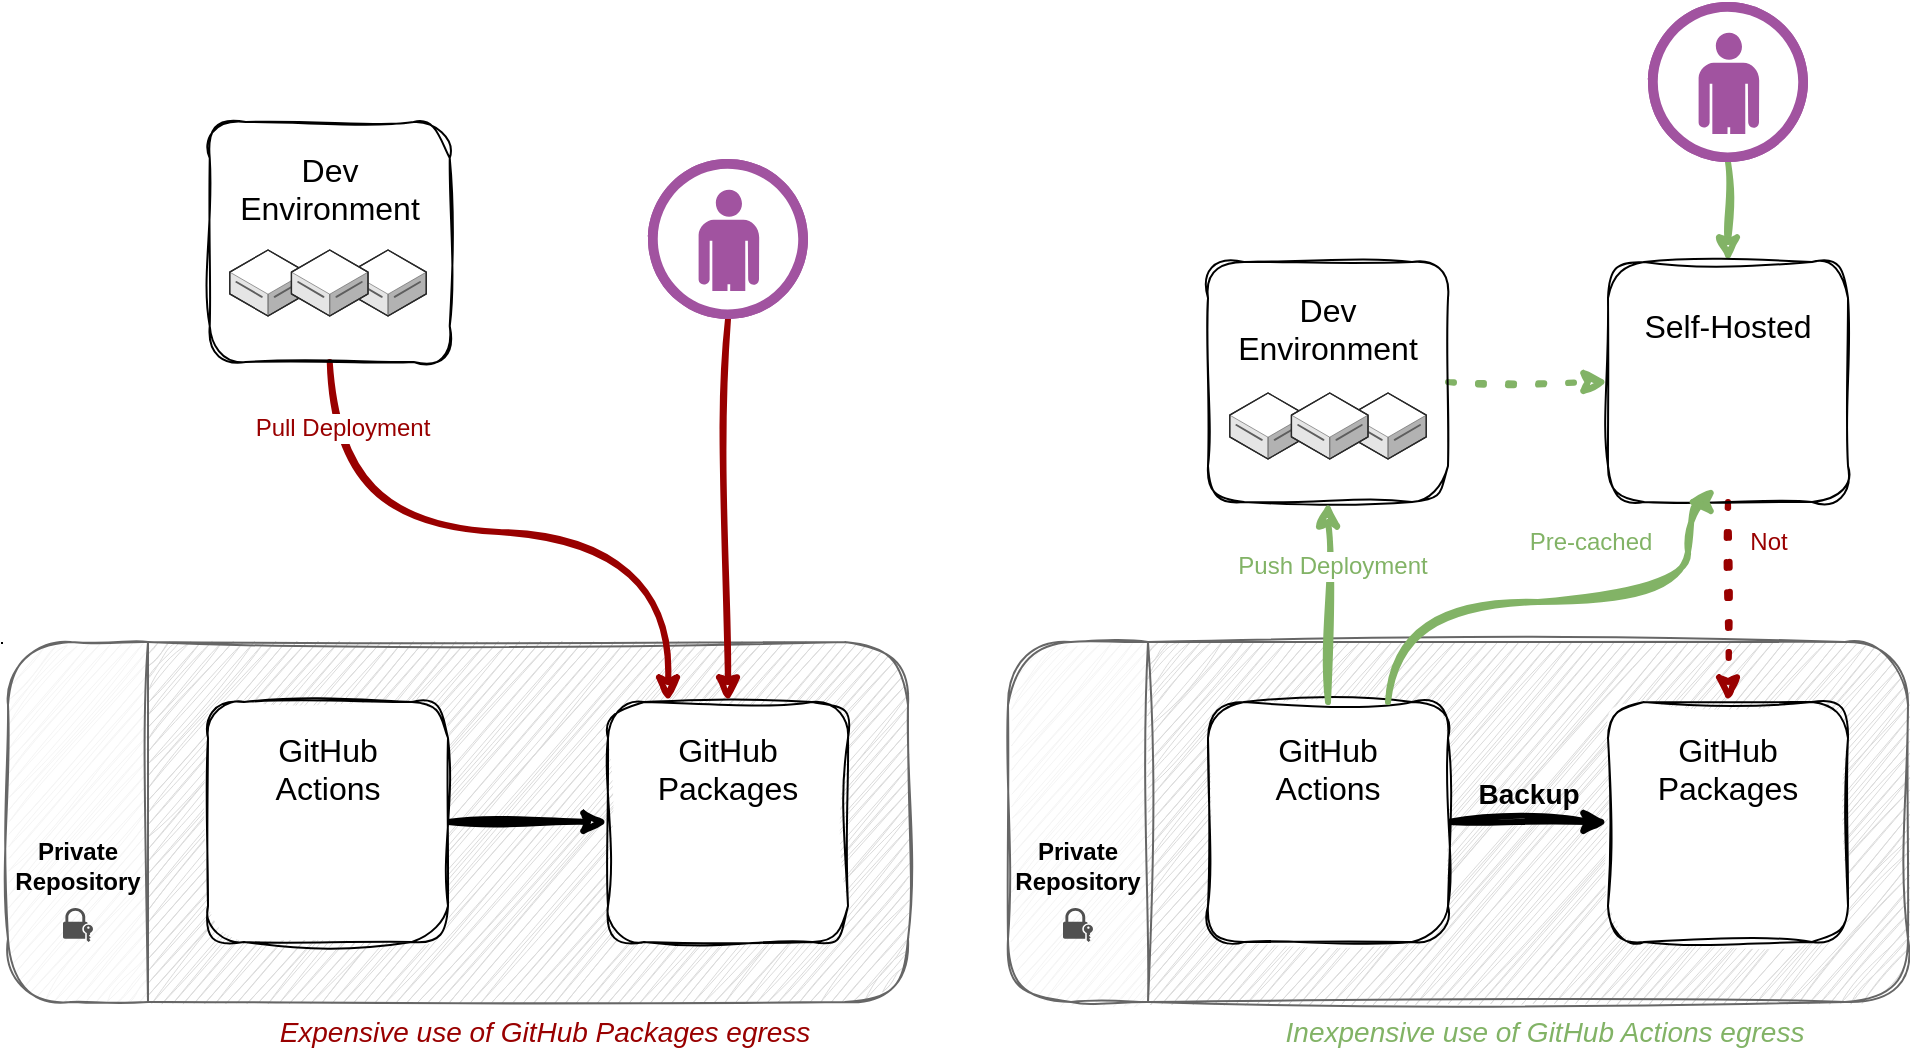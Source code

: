 <mxfile version="24.2.5" type="github">
  <diagram name="Page-1" id="1pSw0mMazfSblqHfW_n3">
    <mxGraphModel dx="1105" dy="721" grid="1" gridSize="10" guides="1" tooltips="1" connect="1" arrows="1" fold="1" page="1" pageScale="1" pageWidth="850" pageHeight="1100" math="0" shadow="0">
      <root>
        <mxCell id="0" />
        <mxCell id="1" parent="0" />
        <mxCell id="poqatU7U9Uyuya-eAcOq-8" value="" style="swimlane;horizontal=0;whiteSpace=wrap;html=1;rounded=1;glass=0;fillColor=#f5f5f5;strokeColor=#666666;shadow=0;startSize=70;align=left;fontSize=16;textDirection=ltr;direction=east;sketch=1;curveFitting=1;jiggle=2;swimlaneFillColor=#DBDBDB;fontColor=#333333;" vertex="1" parent="1">
          <mxGeometry x="90" y="340" width="450" height="180" as="geometry" />
        </mxCell>
        <mxCell id="poqatU7U9Uyuya-eAcOq-9" value="" style="shape=image;html=1;verticalAlign=top;verticalLabelPosition=bottom;labelBackgroundColor=#ffffff;imageAspect=0;aspect=fixed;image=https://cdn4.iconfinder.com/data/icons/ionicons/512/icon-social-github-128.png" vertex="1" parent="poqatU7U9Uyuya-eAcOq-8">
          <mxGeometry x="10" y="20" width="50" height="50" as="geometry" />
        </mxCell>
        <mxCell id="poqatU7U9Uyuya-eAcOq-10" value="&lt;font style=&quot;font-size: 16px;&quot;&gt;GitHub Packages&lt;/font&gt;" style="rounded=1;whiteSpace=wrap;html=1;sketch=1;curveFitting=1;jiggle=2;horizontal=1;verticalAlign=top;spacingTop=8;" vertex="1" parent="poqatU7U9Uyuya-eAcOq-8">
          <mxGeometry x="300" y="30" width="120" height="120" as="geometry" />
        </mxCell>
        <mxCell id="poqatU7U9Uyuya-eAcOq-4" value="" style="shape=image;verticalLabelPosition=bottom;labelBackgroundColor=default;verticalAlign=top;aspect=fixed;imageAspect=0;image=https://speedmedia.jfrog.com/08612fe1-9391-4cf3-ac1a-6dd49c36b276/https://media.jfrog.com/wp-content/uploads/2017/11/20133118/Maven-2.png;" vertex="1" parent="poqatU7U9Uyuya-eAcOq-8">
          <mxGeometry x="315.43" y="90" width="89.14" height="40" as="geometry" />
        </mxCell>
        <mxCell id="poqatU7U9Uyuya-eAcOq-13" style="edgeStyle=orthogonalEdgeStyle;rounded=0;orthogonalLoop=1;jettySize=auto;html=1;exitX=1;exitY=0.5;exitDx=0;exitDy=0;entryX=0;entryY=0.5;entryDx=0;entryDy=0;sketch=1;curveFitting=1;jiggle=2;flowAnimation=0;strokeWidth=3;fillColor=#d5e8d4;strokeColor=#000000;" edge="1" parent="poqatU7U9Uyuya-eAcOq-8" source="poqatU7U9Uyuya-eAcOq-12" target="poqatU7U9Uyuya-eAcOq-10">
          <mxGeometry relative="1" as="geometry" />
        </mxCell>
        <mxCell id="poqatU7U9Uyuya-eAcOq-12" value="&lt;font style=&quot;font-size: 16px;&quot;&gt;GitHub&lt;/font&gt;&lt;div&gt;&lt;font style=&quot;font-size: 16px;&quot;&gt;Actions&lt;/font&gt;&lt;/div&gt;" style="rounded=1;whiteSpace=wrap;html=1;sketch=1;curveFitting=1;jiggle=2;horizontal=1;verticalAlign=top;spacingTop=8;" vertex="1" parent="poqatU7U9Uyuya-eAcOq-8">
          <mxGeometry x="100" y="30" width="120" height="120" as="geometry" />
        </mxCell>
        <mxCell id="poqatU7U9Uyuya-eAcOq-7" value="" style="shape=image;imageAspect=0;aspect=fixed;verticalLabelPosition=bottom;verticalAlign=top;image=https://github.githubassets.com/assets/actions-icon-actions-61925a4b8822.svg;" vertex="1" parent="poqatU7U9Uyuya-eAcOq-8">
          <mxGeometry x="138" y="90" width="44" height="44" as="geometry" />
        </mxCell>
        <mxCell id="poqatU7U9Uyuya-eAcOq-36" value="" style="sketch=0;pointerEvents=1;shadow=0;dashed=0;html=1;strokeColor=none;fillColor=#505050;labelPosition=center;verticalLabelPosition=bottom;verticalAlign=top;outlineConnect=0;align=center;shape=mxgraph.office.security.lock_with_key_security;" vertex="1" parent="poqatU7U9Uyuya-eAcOq-8">
          <mxGeometry x="27.5" y="133" width="15" height="17" as="geometry" />
        </mxCell>
        <mxCell id="poqatU7U9Uyuya-eAcOq-37" value="Private&lt;br&gt;Repository" style="text;html=1;align=center;verticalAlign=middle;whiteSpace=wrap;rounded=0;spacingLeft=0;fontStyle=1" vertex="1" parent="poqatU7U9Uyuya-eAcOq-8">
          <mxGeometry x="5" y="97" width="60" height="30" as="geometry" />
        </mxCell>
        <mxCell id="poqatU7U9Uyuya-eAcOq-66" style="edgeStyle=orthogonalEdgeStyle;rounded=0;orthogonalLoop=1;jettySize=auto;html=1;exitX=0.5;exitY=1;exitDx=0;exitDy=0;exitPerimeter=0;entryX=0.5;entryY=0;entryDx=0;entryDy=0;strokeColor=#990000;strokeWidth=3;sketch=1;curveFitting=1;jiggle=2;" edge="1" parent="1" source="poqatU7U9Uyuya-eAcOq-14" target="poqatU7U9Uyuya-eAcOq-10">
          <mxGeometry relative="1" as="geometry" />
        </mxCell>
        <mxCell id="poqatU7U9Uyuya-eAcOq-14" value="" style="verticalLabelPosition=bottom;sketch=0;html=1;fillColor=#A153A0;strokeColor=#ffffff;verticalAlign=top;align=center;points=[[0,0.5,0],[0.125,0.25,0],[0.25,0,0],[0.5,0,0],[0.75,0,0],[0.875,0.25,0],[1,0.5,0],[0.875,0.75,0],[0.75,1,0],[0.5,1,0],[0.125,0.75,0]];pointerEvents=1;shape=mxgraph.cisco_safe.compositeIcon;bgIcon=ellipse;resIcon=mxgraph.cisco_safe.design.user;" vertex="1" parent="1">
          <mxGeometry x="410" y="98.5" width="80" height="80" as="geometry" />
        </mxCell>
        <mxCell id="poqatU7U9Uyuya-eAcOq-38" value="" style="swimlane;horizontal=0;whiteSpace=wrap;html=1;rounded=1;glass=0;fillColor=#f5f5f5;strokeColor=#666666;shadow=0;startSize=70;align=left;fontSize=16;textDirection=ltr;direction=east;sketch=1;curveFitting=1;jiggle=2;swimlaneFillColor=#DBDBDB;fontColor=#333333;" vertex="1" parent="1">
          <mxGeometry x="590" y="340" width="450" height="180" as="geometry" />
        </mxCell>
        <mxCell id="poqatU7U9Uyuya-eAcOq-39" value="" style="shape=image;html=1;verticalAlign=top;verticalLabelPosition=bottom;labelBackgroundColor=#ffffff;imageAspect=0;aspect=fixed;image=https://cdn4.iconfinder.com/data/icons/ionicons/512/icon-social-github-128.png" vertex="1" parent="poqatU7U9Uyuya-eAcOq-38">
          <mxGeometry x="10" y="20" width="50" height="50" as="geometry" />
        </mxCell>
        <mxCell id="poqatU7U9Uyuya-eAcOq-40" value="&lt;font style=&quot;font-size: 16px;&quot;&gt;GitHub Packages&lt;/font&gt;" style="rounded=1;whiteSpace=wrap;html=1;sketch=1;curveFitting=1;jiggle=2;horizontal=1;verticalAlign=top;spacingTop=8;" vertex="1" parent="poqatU7U9Uyuya-eAcOq-38">
          <mxGeometry x="300" y="30" width="120" height="120" as="geometry" />
        </mxCell>
        <mxCell id="poqatU7U9Uyuya-eAcOq-41" value="" style="shape=image;verticalLabelPosition=bottom;labelBackgroundColor=default;verticalAlign=top;aspect=fixed;imageAspect=0;image=https://speedmedia.jfrog.com/08612fe1-9391-4cf3-ac1a-6dd49c36b276/https://media.jfrog.com/wp-content/uploads/2017/11/20133118/Maven-2.png;" vertex="1" parent="poqatU7U9Uyuya-eAcOq-38">
          <mxGeometry x="315.43" y="90" width="89.14" height="40" as="geometry" />
        </mxCell>
        <mxCell id="poqatU7U9Uyuya-eAcOq-42" style="edgeStyle=orthogonalEdgeStyle;rounded=0;orthogonalLoop=1;jettySize=auto;html=1;exitX=1;exitY=0.5;exitDx=0;exitDy=0;entryX=0;entryY=0.5;entryDx=0;entryDy=0;sketch=1;curveFitting=1;jiggle=2;flowAnimation=0;strokeWidth=3;fillColor=#d5e8d4;strokeColor=#000000;" edge="1" parent="poqatU7U9Uyuya-eAcOq-38" source="poqatU7U9Uyuya-eAcOq-43" target="poqatU7U9Uyuya-eAcOq-40">
          <mxGeometry relative="1" as="geometry" />
        </mxCell>
        <mxCell id="poqatU7U9Uyuya-eAcOq-58" value="Backup" style="edgeLabel;html=1;align=center;verticalAlign=middle;resizable=0;points=[];fontColor=#000000;labelBackgroundColor=none;fontStyle=1;fontSize=14;spacingTop=12;textShadow=0;" vertex="1" connectable="0" parent="poqatU7U9Uyuya-eAcOq-42">
          <mxGeometry x="-0.1" y="-4" relative="1" as="geometry">
            <mxPoint x="4" y="-24" as="offset" />
          </mxGeometry>
        </mxCell>
        <mxCell id="poqatU7U9Uyuya-eAcOq-43" value="&lt;font style=&quot;font-size: 16px;&quot;&gt;GitHub&lt;/font&gt;&lt;div&gt;&lt;font style=&quot;font-size: 16px;&quot;&gt;Actions&lt;/font&gt;&lt;/div&gt;" style="rounded=1;whiteSpace=wrap;html=1;sketch=1;curveFitting=1;jiggle=2;horizontal=1;verticalAlign=top;spacingTop=8;" vertex="1" parent="poqatU7U9Uyuya-eAcOq-38">
          <mxGeometry x="100" y="30" width="120" height="120" as="geometry" />
        </mxCell>
        <mxCell id="poqatU7U9Uyuya-eAcOq-44" value="" style="shape=image;imageAspect=0;aspect=fixed;verticalLabelPosition=bottom;verticalAlign=top;image=https://github.githubassets.com/assets/actions-icon-actions-61925a4b8822.svg;" vertex="1" parent="poqatU7U9Uyuya-eAcOq-38">
          <mxGeometry x="138" y="90" width="44" height="44" as="geometry" />
        </mxCell>
        <mxCell id="poqatU7U9Uyuya-eAcOq-45" value="" style="sketch=0;pointerEvents=1;shadow=0;dashed=0;html=1;strokeColor=none;fillColor=#505050;labelPosition=center;verticalLabelPosition=bottom;verticalAlign=top;outlineConnect=0;align=center;shape=mxgraph.office.security.lock_with_key_security;" vertex="1" parent="poqatU7U9Uyuya-eAcOq-38">
          <mxGeometry x="27.5" y="133" width="15" height="17" as="geometry" />
        </mxCell>
        <mxCell id="poqatU7U9Uyuya-eAcOq-46" value="Private&lt;br&gt;Repository" style="text;html=1;align=center;verticalAlign=middle;whiteSpace=wrap;rounded=0;spacingLeft=0;fontStyle=1" vertex="1" parent="poqatU7U9Uyuya-eAcOq-38">
          <mxGeometry x="5" y="97" width="60" height="30" as="geometry" />
        </mxCell>
        <mxCell id="poqatU7U9Uyuya-eAcOq-64" style="edgeStyle=orthogonalEdgeStyle;rounded=0;orthogonalLoop=1;jettySize=auto;html=1;entryX=0.5;entryY=0;entryDx=0;entryDy=0;fillColor=#d5e8d4;strokeColor=#82b366;strokeWidth=3;sketch=1;curveFitting=1;jiggle=2;" edge="1" parent="1" source="poqatU7U9Uyuya-eAcOq-50" target="poqatU7U9Uyuya-eAcOq-52">
          <mxGeometry relative="1" as="geometry" />
        </mxCell>
        <mxCell id="poqatU7U9Uyuya-eAcOq-50" value="" style="verticalLabelPosition=bottom;sketch=0;html=1;fillColor=#A153A0;strokeColor=#ffffff;verticalAlign=top;align=center;points=[[0,0.5,0],[0.125,0.25,0],[0.25,0,0],[0.5,0,0],[0.75,0,0],[0.875,0.25,0],[1,0.5,0],[0.875,0.75,0],[0.75,1,0],[0.5,1,0],[0.125,0.75,0]];pointerEvents=1;shape=mxgraph.cisco_safe.compositeIcon;bgIcon=ellipse;resIcon=mxgraph.cisco_safe.design.user;" vertex="1" parent="1">
          <mxGeometry x="910" y="20" width="80" height="80" as="geometry" />
        </mxCell>
        <mxCell id="poqatU7U9Uyuya-eAcOq-51" style="edgeStyle=orthogonalEdgeStyle;rounded=0;orthogonalLoop=1;jettySize=auto;html=1;exitX=0.5;exitY=1;exitDx=0;exitDy=0;entryX=0.5;entryY=0;entryDx=0;entryDy=0;strokeColor=#990000;sketch=1;curveFitting=1;jiggle=2;strokeWidth=3;dashed=1;dashPattern=1 4;" edge="1" parent="1" source="poqatU7U9Uyuya-eAcOq-52" target="poqatU7U9Uyuya-eAcOq-40">
          <mxGeometry relative="1" as="geometry" />
        </mxCell>
        <mxCell id="poqatU7U9Uyuya-eAcOq-80" value="Not" style="edgeLabel;html=1;align=center;verticalAlign=middle;resizable=0;points=[];fontSize=12;fontColor=#990000;" vertex="1" connectable="0" parent="poqatU7U9Uyuya-eAcOq-51">
          <mxGeometry x="-0.54" y="1" relative="1" as="geometry">
            <mxPoint x="19" y="-3" as="offset" />
          </mxGeometry>
        </mxCell>
        <mxCell id="poqatU7U9Uyuya-eAcOq-52" value="&lt;div&gt;&lt;font style=&quot;font-size: 16px;&quot;&gt;Self-Hosted&lt;/font&gt;&lt;/div&gt;" style="rounded=1;whiteSpace=wrap;html=1;sketch=1;curveFitting=1;jiggle=2;horizontal=1;verticalAlign=top;spacingTop=16;fillColor=none;" vertex="1" parent="1">
          <mxGeometry x="890" y="150" width="120" height="120" as="geometry" />
        </mxCell>
        <mxCell id="poqatU7U9Uyuya-eAcOq-53" value="" style="shape=image;verticalLabelPosition=bottom;labelBackgroundColor=default;verticalAlign=top;aspect=fixed;imageAspect=0;image=https://speedmedia.jfrog.com/08612fe1-9391-4cf3-ac1a-6dd49c36b276/https://media.jfrog.com/wp-content/uploads/2021/12/29113553/jfrog-logo-2022.svg;" vertex="1" parent="1">
          <mxGeometry x="919.09" y="200" width="61.82" height="60" as="geometry" />
        </mxCell>
        <mxCell id="poqatU7U9Uyuya-eAcOq-72" style="edgeStyle=orthogonalEdgeStyle;rounded=0;orthogonalLoop=1;jettySize=auto;html=1;exitX=1;exitY=0.5;exitDx=0;exitDy=0;entryX=0;entryY=0.5;entryDx=0;entryDy=0;fontColor=#82B366;labelBackgroundColor=none;sketch=1;curveFitting=1;jiggle=2;strokeWidth=3;fillColor=#d5e8d4;strokeColor=#82b366;dashed=1;dashPattern=1 4;" edge="1" parent="1" source="poqatU7U9Uyuya-eAcOq-54" target="poqatU7U9Uyuya-eAcOq-52">
          <mxGeometry relative="1" as="geometry" />
        </mxCell>
        <mxCell id="poqatU7U9Uyuya-eAcOq-54" value="&lt;font style=&quot;font-size: 16px;&quot;&gt;Dev&lt;br&gt;Environment&lt;/font&gt;" style="rounded=1;whiteSpace=wrap;html=1;sketch=1;curveFitting=1;jiggle=2;horizontal=1;verticalAlign=top;spacingTop=8;fillColor=none;" vertex="1" parent="1">
          <mxGeometry x="690" y="150" width="120" height="120" as="geometry" />
        </mxCell>
        <mxCell id="poqatU7U9Uyuya-eAcOq-55" value="" style="verticalLabelPosition=bottom;html=1;verticalAlign=top;strokeWidth=1;align=center;outlineConnect=0;dashed=0;outlineConnect=0;shape=mxgraph.aws3d.dataServer;strokeColor=#5E5E5E;aspect=fixed;" vertex="1" parent="1">
          <mxGeometry x="700.86" y="215.5" width="38.29" height="33" as="geometry" />
        </mxCell>
        <mxCell id="poqatU7U9Uyuya-eAcOq-56" style="edgeStyle=orthogonalEdgeStyle;rounded=0;orthogonalLoop=1;jettySize=auto;html=1;exitX=0.5;exitY=0;exitDx=0;exitDy=0;entryX=0.5;entryY=1;entryDx=0;entryDy=0;strokeWidth=3;sketch=1;curveFitting=1;jiggle=2;fillColor=#d5e8d4;strokeColor=#82b366;" edge="1" parent="1" source="poqatU7U9Uyuya-eAcOq-43" target="poqatU7U9Uyuya-eAcOq-54">
          <mxGeometry relative="1" as="geometry" />
        </mxCell>
        <mxCell id="poqatU7U9Uyuya-eAcOq-76" value="Push Deployment" style="edgeLabel;html=1;align=center;verticalAlign=middle;resizable=0;points=[];fontColor=#82B366;fontSize=12;" vertex="1" connectable="0" parent="poqatU7U9Uyuya-eAcOq-56">
          <mxGeometry x="0.36" y="-2" relative="1" as="geometry">
            <mxPoint as="offset" />
          </mxGeometry>
        </mxCell>
        <mxCell id="poqatU7U9Uyuya-eAcOq-57" style="edgeStyle=orthogonalEdgeStyle;rounded=0;orthogonalLoop=1;jettySize=auto;html=1;exitX=0.75;exitY=0;exitDx=0;exitDy=0;strokeWidth=3;fillColor=#d5e8d4;strokeColor=#82B366;sketch=1;curveFitting=1;jiggle=2;curved=1;" edge="1" parent="1" source="poqatU7U9Uyuya-eAcOq-43">
          <mxGeometry relative="1" as="geometry">
            <mxPoint x="929" y="270" as="targetPoint" />
            <Array as="points">
              <mxPoint x="780" y="320" />
              <mxPoint x="930" y="320" />
            </Array>
          </mxGeometry>
        </mxCell>
        <mxCell id="poqatU7U9Uyuya-eAcOq-79" value="Pre-cached" style="edgeLabel;html=1;align=center;verticalAlign=middle;resizable=0;points=[];fontColor=#82B366;fontSize=12;" vertex="1" connectable="0" parent="poqatU7U9Uyuya-eAcOq-57">
          <mxGeometry x="0.214" y="3" relative="1" as="geometry">
            <mxPoint x="-2" y="-27" as="offset" />
          </mxGeometry>
        </mxCell>
        <mxCell id="poqatU7U9Uyuya-eAcOq-61" value="" style="verticalLabelPosition=bottom;html=1;verticalAlign=top;strokeWidth=1;align=center;outlineConnect=0;dashed=0;outlineConnect=0;shape=mxgraph.aws3d.dataServer;strokeColor=#5E5E5E;aspect=fixed;" vertex="1" parent="1">
          <mxGeometry x="760.86" y="215.5" width="38.29" height="33" as="geometry" />
        </mxCell>
        <mxCell id="poqatU7U9Uyuya-eAcOq-60" value="" style="verticalLabelPosition=bottom;html=1;verticalAlign=top;strokeWidth=1;align=center;outlineConnect=0;dashed=0;outlineConnect=0;shape=mxgraph.aws3d.dataServer;strokeColor=#5E5E5E;aspect=fixed;" vertex="1" parent="1">
          <mxGeometry x="731.72" y="215.5" width="38.29" height="33" as="geometry" />
        </mxCell>
        <mxCell id="poqatU7U9Uyuya-eAcOq-73" style="edgeStyle=orthogonalEdgeStyle;rounded=0;orthogonalLoop=1;jettySize=auto;html=1;exitX=0.5;exitY=1;exitDx=0;exitDy=0;entryX=0.25;entryY=0;entryDx=0;entryDy=0;strokeColor=#990000;strokeWidth=3;sketch=1;curveFitting=1;jiggle=2;curved=1;" edge="1" parent="1" source="poqatU7U9Uyuya-eAcOq-68" target="poqatU7U9Uyuya-eAcOq-10">
          <mxGeometry relative="1" as="geometry" />
        </mxCell>
        <mxCell id="poqatU7U9Uyuya-eAcOq-78" value="Pull Deployment" style="edgeLabel;html=1;align=center;verticalAlign=middle;resizable=0;points=[];fontColor=#990000;fontSize=12;" vertex="1" connectable="0" parent="poqatU7U9Uyuya-eAcOq-73">
          <mxGeometry x="-0.805" y="6" relative="1" as="geometry">
            <mxPoint as="offset" />
          </mxGeometry>
        </mxCell>
        <mxCell id="poqatU7U9Uyuya-eAcOq-68" value="&lt;font style=&quot;font-size: 16px;&quot;&gt;Dev&lt;br&gt;Environment&lt;/font&gt;" style="rounded=1;whiteSpace=wrap;html=1;sketch=1;curveFitting=1;jiggle=2;horizontal=1;verticalAlign=top;spacingTop=8;fillColor=none;" vertex="1" parent="1">
          <mxGeometry x="190.87" y="80" width="120" height="120" as="geometry" />
        </mxCell>
        <mxCell id="poqatU7U9Uyuya-eAcOq-69" value="" style="verticalLabelPosition=bottom;html=1;verticalAlign=top;strokeWidth=1;align=center;outlineConnect=0;dashed=0;outlineConnect=0;shape=mxgraph.aws3d.dataServer;strokeColor=#5E5E5E;aspect=fixed;" vertex="1" parent="1">
          <mxGeometry x="200.86" y="144" width="38.29" height="33" as="geometry" />
        </mxCell>
        <mxCell id="poqatU7U9Uyuya-eAcOq-70" value="" style="verticalLabelPosition=bottom;html=1;verticalAlign=top;strokeWidth=1;align=center;outlineConnect=0;dashed=0;outlineConnect=0;shape=mxgraph.aws3d.dataServer;strokeColor=#5E5E5E;aspect=fixed;" vertex="1" parent="1">
          <mxGeometry x="260.86" y="144" width="38.29" height="33" as="geometry" />
        </mxCell>
        <mxCell id="poqatU7U9Uyuya-eAcOq-71" value="" style="verticalLabelPosition=bottom;html=1;verticalAlign=top;strokeWidth=1;align=center;outlineConnect=0;dashed=0;outlineConnect=0;shape=mxgraph.aws3d.dataServer;strokeColor=#5E5E5E;aspect=fixed;" vertex="1" parent="1">
          <mxGeometry x="231.72" y="144" width="38.29" height="33" as="geometry" />
        </mxCell>
        <mxCell id="poqatU7U9Uyuya-eAcOq-74" value="Expensive use of GitHub Packages egress" style="text;html=1;align=center;verticalAlign=top;whiteSpace=wrap;rounded=0;fontColor=#990000;fontStyle=2;fontSize=14;" vertex="1" parent="1">
          <mxGeometry x="217.5" y="520" width="280.5" height="30" as="geometry" />
        </mxCell>
        <mxCell id="poqatU7U9Uyuya-eAcOq-75" value="&lt;font style=&quot;font-size: 14px;&quot; color=&quot;#82b366&quot;&gt;Inexpensive use of GitHub Actions egress&lt;/font&gt;" style="text;html=1;align=center;verticalAlign=top;whiteSpace=wrap;rounded=0;fontColor=#990000;fontStyle=2;fontSize=14;" vertex="1" parent="1">
          <mxGeometry x="717.5" y="520" width="280.5" height="30" as="geometry" />
        </mxCell>
        <mxCell id="poqatU7U9Uyuya-eAcOq-81" value="" style="endArrow=none;html=1;rounded=0;" edge="1" parent="1">
          <mxGeometry width="50" height="50" relative="1" as="geometry">
            <mxPoint x="87" y="340" as="sourcePoint" />
            <mxPoint x="87" y="341" as="targetPoint" />
          </mxGeometry>
        </mxCell>
      </root>
    </mxGraphModel>
  </diagram>
</mxfile>
